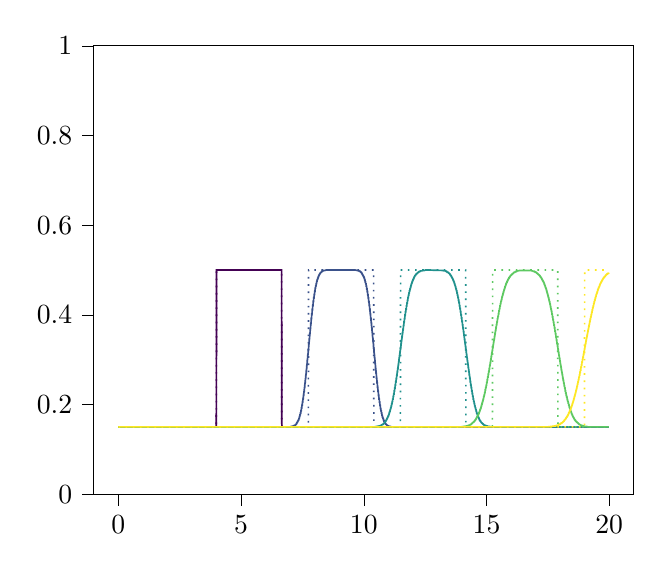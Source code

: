 % This file was created by tikzplotlib v0.9.8.
\begin{tikzpicture}

\definecolor{color0}{rgb}{0.267,0.005,0.329}
\definecolor{color1}{rgb}{0.23,0.322,0.546}
\definecolor{color2}{rgb}{0.128,0.567,0.551}
\definecolor{color3}{rgb}{0.369,0.789,0.383}
\definecolor{color4}{rgb}{0.993,0.906,0.144}

\begin{axis}[
legend cell align={left},
legend style={fill opacity=0.8, draw opacity=1, text opacity=1, draw=white!80!black},
tick align=outside,
tick pos=left,
x grid style={white!69.02!black},
xmin=-1.0, xmax=20.989,
xtick style={color=black},
y grid style={white!69.02!black},
ymin=0, ymax=1,
ytick style={color=black}
]
\addplot [semithick, color0, forget plot]
table {%
0 0.15
3.99 0.15
4 0.5
6.65 0.5
6.66 0.15
19.99 0.15
};
\addplot [semithick, color0, dotted, forget plot]
table {%
0 0.15
3.99 0.15
4 0.5
6.65 0.5
6.66 0.15
19.99 0.15
};
\addplot [semithick, color1, forget plot]
table {%
0 0.15
6.99 0.15
7.13 0.152
7.14 0.152
7.15 0.152
7.16 0.153
7.17 0.153
7.18 0.153
7.19 0.153
7.2 0.154
7.21 0.154
7.22 0.155
7.23 0.155
7.24 0.156
7.25 0.156
7.26 0.158
7.27 0.158
7.28 0.16
7.29 0.16
7.3 0.162
7.31 0.162
7.32 0.164
7.33 0.164
7.34 0.166
7.35 0.166
7.36 0.169
7.37 0.169
7.38 0.173
7.39 0.173
7.4 0.177
7.41 0.177
7.42 0.181
7.43 0.181
7.44 0.186
7.45 0.186
7.46 0.192
7.47 0.192
7.48 0.198
7.49 0.198
7.5 0.205
7.51 0.205
7.52 0.212
7.53 0.212
7.54 0.22
7.55 0.22
7.56 0.228
7.57 0.228
7.58 0.237
7.59 0.237
7.6 0.247
7.61 0.247
7.62 0.257
7.63 0.257
7.64 0.267
7.65 0.267
7.66 0.278
7.67 0.278
7.68 0.289
7.69 0.289
7.7 0.301
7.71 0.301
7.72 0.312
7.73 0.312
7.74 0.324
7.75 0.324
7.76 0.336
7.77 0.336
7.78 0.347
7.79 0.347
7.8 0.359
7.81 0.359
7.82 0.37
7.83 0.37
7.84 0.381
7.85 0.381
7.86 0.392
7.87 0.392
7.88 0.402
7.89 0.402
7.9 0.412
7.91 0.412
7.92 0.421
7.93 0.421
7.94 0.43
7.95 0.43
7.96 0.438
7.97 0.438
7.98 0.445
7.99 0.445
8 0.452
8.01 0.452
8.02 0.459
8.03 0.459
8.04 0.464
8.05 0.464
8.06 0.469
8.07 0.469
8.08 0.474
8.09 0.474
8.1 0.478
8.11 0.478
8.12 0.481
8.13 0.481
8.14 0.484
8.15 0.484
8.16 0.487
8.17 0.487
8.18 0.489
8.19 0.489
8.2 0.491
8.21 0.491
8.22 0.493
8.23 0.493
8.24 0.494
8.25 0.494
8.26 0.495
8.27 0.495
8.28 0.496
8.29 0.496
8.3 0.497
8.31 0.497
8.32 0.498
8.33 0.498
8.34 0.498
8.35 0.498
8.36 0.499
8.39 0.499
8.42 0.499
8.47 0.5
8.53 0.5
8.65 0.5
9.31 0.5
9.65 0.5
9.79 0.498
9.8 0.498
9.81 0.498
9.82 0.497
9.83 0.497
9.84 0.497
9.85 0.497
9.86 0.496
9.87 0.496
9.88 0.495
9.89 0.495
9.9 0.494
9.91 0.494
9.92 0.492
9.93 0.492
9.94 0.49
9.95 0.49
9.96 0.488
9.97 0.488
9.98 0.486
9.99 0.486
10 0.484
10.01 0.484
10.02 0.481
10.03 0.481
10.04 0.477
10.05 0.477
10.06 0.473
10.07 0.473
10.08 0.469
10.09 0.469
10.1 0.464
10.11 0.464
10.12 0.458
10.13 0.458
10.14 0.452
10.15 0.452
10.16 0.445
10.17 0.445
10.18 0.438
10.19 0.438
10.2 0.43
10.21 0.43
10.22 0.422
10.23 0.422
10.24 0.413
10.25 0.413
10.26 0.403
10.27 0.403
10.28 0.393
10.29 0.393
10.3 0.383
10.31 0.383
10.32 0.372
10.33 0.372
10.34 0.361
10.35 0.361
10.36 0.349
10.37 0.349
10.38 0.338
10.39 0.338
10.4 0.326
10.41 0.326
10.42 0.314
10.43 0.314
10.44 0.303
10.45 0.303
10.46 0.291
10.47 0.291
10.48 0.28
10.49 0.28
10.5 0.269
10.51 0.269
10.52 0.258
10.53 0.258
10.54 0.248
10.55 0.248
10.56 0.238
10.57 0.238
10.58 0.229
10.59 0.229
10.6 0.22
10.61 0.22
10.62 0.212
10.63 0.212
10.64 0.205
10.65 0.205
10.66 0.198
10.67 0.198
10.68 0.191
10.69 0.191
10.7 0.186
10.71 0.186
10.72 0.181
10.73 0.181
10.74 0.176
10.75 0.176
10.76 0.172
10.77 0.172
10.78 0.169
10.79 0.169
10.8 0.166
10.81 0.166
10.82 0.163
10.83 0.163
10.84 0.161
10.85 0.161
10.86 0.159
10.87 0.159
10.88 0.157
10.89 0.157
10.9 0.156
10.91 0.156
10.92 0.155
10.93 0.155
10.94 0.154
10.95 0.154
10.96 0.153
10.97 0.153
10.98 0.152
10.99 0.152
11 0.152
11.01 0.152
11.02 0.151
11.05 0.151
11.08 0.151
11.13 0.15
11.19 0.15
11.31 0.15
11.98 0.15
19.99 0.15
};
\addplot [semithick, color1, dotted, forget plot]
table {%
0 0.15
7.74 0.15
7.75 0.5
10.4 0.5
10.41 0.15
19.99 0.15
};
\addplot [semithick, color2, forget plot]
table {%
0 0.15
10.43 0.15
10.63 0.152
10.66 0.152
10.67 0.152
10.68 0.153
10.69 0.153
10.7 0.153
10.71 0.153
10.72 0.154
10.73 0.154
10.74 0.155
10.75 0.155
10.76 0.155
10.77 0.155
10.78 0.156
10.79 0.156
10.8 0.157
10.81 0.157
10.82 0.158
10.83 0.158
10.84 0.159
10.85 0.159
10.86 0.161
10.87 0.161
10.88 0.162
10.89 0.162
10.9 0.164
10.91 0.164
10.92 0.166
10.93 0.166
10.94 0.168
10.95 0.168
10.96 0.17
10.97 0.17
10.98 0.173
10.99 0.173
11 0.175
11.01 0.175
11.02 0.178
11.03 0.178
11.04 0.182
11.05 0.182
11.06 0.185
11.07 0.185
11.08 0.189
11.09 0.189
11.1 0.193
11.11 0.193
11.12 0.197
11.13 0.197
11.14 0.202
11.15 0.202
11.16 0.207
11.17 0.207
11.18 0.212
11.19 0.212
11.2 0.218
11.21 0.218
11.22 0.223
11.23 0.223
11.24 0.23
11.25 0.23
11.26 0.236
11.27 0.236
11.28 0.243
11.29 0.243
11.3 0.25
11.31 0.25
11.32 0.257
11.33 0.257
11.34 0.264
11.35 0.264
11.36 0.272
11.37 0.272
11.38 0.279
11.39 0.279
11.4 0.287
11.41 0.287
11.42 0.295
11.43 0.295
11.44 0.304
11.45 0.304
11.46 0.312
11.47 0.312
11.48 0.32
11.49 0.32
11.5 0.328
11.51 0.328
11.52 0.337
11.53 0.337
11.54 0.345
11.55 0.345
11.56 0.353
11.57 0.353
11.58 0.361
11.59 0.361
11.6 0.369
11.61 0.369
11.62 0.377
11.63 0.377
11.64 0.385
11.65 0.385
11.66 0.392
11.67 0.392
11.68 0.4
11.69 0.4
11.7 0.407
11.71 0.407
11.72 0.413
11.73 0.413
11.74 0.42
11.75 0.42
11.76 0.426
11.77 0.426
11.78 0.432
11.79 0.432
11.8 0.438
11.81 0.438
11.82 0.443
11.83 0.443
11.84 0.448
11.85 0.448
11.86 0.453
11.87 0.453
11.88 0.457
11.89 0.457
11.9 0.461
11.91 0.461
11.92 0.465
11.93 0.465
11.94 0.469
11.95 0.469
11.96 0.472
11.97 0.472
11.98 0.475
11.99 0.475
12 0.478
12.01 0.478
12.02 0.48
12.03 0.48
12.04 0.483
12.05 0.483
12.06 0.485
12.07 0.485
12.08 0.487
12.09 0.487
12.1 0.488
12.11 0.488
12.12 0.49
12.13 0.49
12.14 0.491
12.15 0.491
12.16 0.492
12.17 0.492
12.18 0.493
12.19 0.493
12.2 0.494
12.21 0.494
12.22 0.495
12.23 0.495
12.24 0.496
12.25 0.496
12.26 0.496
12.27 0.496
12.28 0.497
12.29 0.497
12.3 0.497
12.31 0.497
12.32 0.498
12.33 0.498
12.34 0.498
12.37 0.498
12.4 0.499
12.43 0.499
12.47 0.499
12.52 0.5
13.17 0.499
13.24 0.499
13.27 0.498
13.3 0.498
13.31 0.498
13.32 0.498
13.33 0.498
13.34 0.497
13.35 0.497
13.36 0.497
13.37 0.497
13.38 0.496
13.39 0.496
13.4 0.495
13.41 0.495
13.42 0.495
13.43 0.495
13.44 0.494
13.45 0.494
13.46 0.493
13.47 0.493
13.48 0.492
13.49 0.492
13.5 0.491
13.51 0.491
13.52 0.489
13.53 0.489
13.54 0.488
13.55 0.488
13.56 0.486
13.57 0.486
13.58 0.484
13.59 0.484
13.6 0.482
13.61 0.482
13.62 0.48
13.63 0.48
13.64 0.477
13.65 0.477
13.66 0.475
13.67 0.475
13.68 0.472
13.69 0.472
13.7 0.468
13.71 0.468
13.72 0.465
13.73 0.465
13.74 0.461
13.75 0.461
13.76 0.457
13.77 0.457
13.78 0.453
13.79 0.453
13.8 0.448
13.81 0.448
13.82 0.443
13.83 0.443
13.84 0.438
13.85 0.438
13.86 0.432
13.87 0.432
13.88 0.427
13.89 0.427
13.9 0.42
13.91 0.42
13.92 0.414
13.93 0.414
13.94 0.407
13.95 0.407
13.96 0.4
13.97 0.4
13.98 0.393
13.99 0.393
14 0.386
14.01 0.386
14.02 0.378
14.03 0.378
14.04 0.371
14.05 0.371
14.06 0.363
14.07 0.363
14.08 0.355
14.09 0.355
14.1 0.346
14.11 0.346
14.12 0.338
14.13 0.338
14.14 0.33
14.15 0.33
14.16 0.322
14.17 0.322
14.18 0.313
14.19 0.313
14.2 0.305
14.21 0.305
14.22 0.297
14.23 0.297
14.24 0.289
14.25 0.289
14.26 0.281
14.27 0.281
14.28 0.273
14.29 0.273
14.3 0.265
14.31 0.265
14.32 0.258
14.33 0.258
14.34 0.25
14.35 0.25
14.36 0.243
14.37 0.243
14.38 0.237
14.39 0.237
14.4 0.23
14.41 0.23
14.42 0.224
14.43 0.224
14.44 0.218
14.45 0.218
14.46 0.212
14.47 0.212
14.48 0.207
14.49 0.207
14.5 0.202
14.51 0.202
14.52 0.197
14.53 0.197
14.54 0.193
14.55 0.193
14.56 0.189
14.57 0.189
14.58 0.185
14.59 0.185
14.6 0.181
14.61 0.181
14.62 0.178
14.63 0.178
14.64 0.175
14.65 0.175
14.66 0.172
14.67 0.172
14.68 0.17
14.69 0.17
14.7 0.167
14.71 0.167
14.72 0.165
14.73 0.165
14.74 0.163
14.75 0.163
14.76 0.162
14.77 0.162
14.78 0.16
14.79 0.16
14.8 0.159
14.81 0.159
14.82 0.158
14.83 0.158
14.84 0.157
14.85 0.157
14.86 0.156
14.87 0.156
14.88 0.155
14.89 0.155
14.9 0.154
14.91 0.154
14.92 0.154
14.93 0.154
14.94 0.153
14.95 0.153
14.96 0.153
14.97 0.153
14.98 0.152
14.99 0.152
15 0.152
15.03 0.152
15.06 0.151
15.09 0.151
15.13 0.151
15.18 0.15
19.99 0.15
};
\addplot [semithick, color2, dotted, forget plot]
table {%
0 0.15
11.49 0.15
11.5 0.5
14.15 0.5
14.16 0.15
19.99 0.15
};
\addplot [semithick, color3, forget plot]
table {%
0 0.15
13.96 0.15
14.2 0.152
14.23 0.152
14.24 0.152
14.25 0.153
14.26 0.153
14.27 0.153
14.28 0.153
14.29 0.154
14.3 0.154
14.31 0.154
14.32 0.154
14.33 0.155
14.34 0.155
14.35 0.155
14.36 0.155
14.37 0.156
14.38 0.156
14.39 0.157
14.4 0.157
14.41 0.158
14.42 0.158
14.43 0.159
14.44 0.159
14.45 0.16
14.46 0.16
14.47 0.161
14.48 0.161
14.49 0.162
14.5 0.162
14.51 0.163
14.52 0.163
14.53 0.165
14.54 0.165
14.55 0.166
14.56 0.166
14.57 0.168
14.58 0.168
14.59 0.17
14.6 0.17
14.61 0.172
14.62 0.172
14.63 0.174
14.64 0.174
14.65 0.176
14.66 0.176
14.67 0.178
14.68 0.178
14.69 0.181
14.7 0.181
14.71 0.184
14.72 0.184
14.73 0.187
14.74 0.187
14.75 0.19
14.76 0.19
14.77 0.193
14.78 0.193
14.79 0.197
14.8 0.197
14.81 0.201
14.82 0.201
14.83 0.205
14.84 0.205
14.85 0.209
14.86 0.209
14.87 0.213
14.88 0.213
14.89 0.218
14.9 0.218
14.91 0.222
14.92 0.222
14.93 0.227
14.94 0.227
14.95 0.233
14.96 0.233
14.97 0.238
14.98 0.238
14.99 0.243
15 0.243
15.01 0.249
15.02 0.249
15.03 0.255
15.04 0.255
15.05 0.261
15.06 0.261
15.07 0.267
15.08 0.267
15.09 0.273
15.1 0.273
15.11 0.279
15.12 0.279
15.13 0.286
15.14 0.286
15.15 0.292
15.16 0.292
15.17 0.299
15.18 0.299
15.19 0.306
15.2 0.306
15.21 0.313
15.22 0.313
15.23 0.319
15.24 0.319
15.25 0.326
15.26 0.326
15.27 0.333
15.28 0.333
15.29 0.34
15.3 0.34
15.31 0.346
15.32 0.346
15.33 0.353
15.34 0.353
15.35 0.36
15.36 0.36
15.37 0.366
15.38 0.366
15.39 0.373
15.4 0.373
15.41 0.379
15.42 0.379
15.43 0.385
15.44 0.385
15.45 0.392
15.46 0.392
15.47 0.397
15.48 0.397
15.49 0.403
15.5 0.403
15.51 0.409
15.52 0.409
15.53 0.414
15.54 0.414
15.55 0.42
15.56 0.42
15.57 0.425
15.58 0.425
15.59 0.43
15.6 0.43
15.61 0.434
15.62 0.434
15.63 0.439
15.64 0.439
15.65 0.443
15.66 0.443
15.67 0.447
15.68 0.447
15.69 0.451
15.7 0.451
15.71 0.455
15.72 0.455
15.73 0.458
15.74 0.458
15.75 0.462
15.76 0.462
15.77 0.465
15.78 0.465
15.79 0.468
15.8 0.468
15.81 0.471
15.82 0.471
15.83 0.473
15.84 0.473
15.85 0.476
15.86 0.476
15.87 0.478
15.88 0.478
15.89 0.48
15.9 0.48
15.91 0.482
15.92 0.482
15.93 0.484
15.94 0.484
15.95 0.485
15.96 0.485
15.97 0.487
15.98 0.487
15.99 0.488
16 0.488
16.01 0.489
16.02 0.489
16.03 0.49
16.04 0.49
16.05 0.491
16.06 0.491
16.07 0.492
16.08 0.492
16.09 0.493
16.1 0.493
16.11 0.494
16.12 0.494
16.13 0.495
16.14 0.495
16.15 0.495
16.16 0.495
16.17 0.496
16.18 0.496
16.19 0.496
16.2 0.496
16.21 0.497
16.22 0.497
16.23 0.497
16.24 0.497
16.25 0.498
16.28 0.498
16.31 0.498
16.34 0.499
16.37 0.499
16.42 0.499
16.47 0.499
16.74 0.499
16.81 0.499
16.84 0.498
16.87 0.498
16.9 0.497
16.91 0.497
16.92 0.497
16.93 0.497
16.94 0.497
16.95 0.496
16.96 0.496
16.97 0.496
16.98 0.496
16.99 0.495
17 0.495
17.01 0.495
17.02 0.495
17.03 0.494
17.04 0.494
17.05 0.493
17.06 0.493
17.07 0.492
17.08 0.492
17.09 0.491
17.1 0.491
17.11 0.49
17.12 0.49
17.13 0.489
17.14 0.489
17.15 0.488
17.16 0.488
17.17 0.487
17.18 0.487
17.19 0.485
17.2 0.485
17.21 0.484
17.22 0.484
17.23 0.482
17.24 0.482
17.25 0.48
17.26 0.48
17.27 0.478
17.28 0.478
17.29 0.476
17.3 0.476
17.31 0.474
17.32 0.474
17.33 0.472
17.34 0.472
17.35 0.469
17.36 0.469
17.37 0.466
17.38 0.466
17.39 0.463
17.4 0.463
17.41 0.46
17.42 0.46
17.43 0.457
17.44 0.457
17.45 0.453
17.46 0.453
17.47 0.449
17.48 0.449
17.49 0.445
17.5 0.445
17.51 0.441
17.52 0.441
17.53 0.437
17.54 0.437
17.55 0.432
17.56 0.432
17.57 0.428
17.58 0.428
17.59 0.423
17.6 0.423
17.61 0.417
17.62 0.417
17.63 0.412
17.64 0.412
17.65 0.407
17.66 0.407
17.67 0.401
17.68 0.401
17.69 0.395
17.7 0.395
17.71 0.389
17.72 0.389
17.73 0.383
17.74 0.383
17.75 0.377
17.76 0.377
17.77 0.371
17.78 0.371
17.79 0.364
17.8 0.364
17.81 0.358
17.82 0.358
17.83 0.351
17.84 0.351
17.85 0.344
17.86 0.344
17.87 0.337
17.88 0.337
17.89 0.331
17.9 0.331
17.91 0.324
17.92 0.324
17.93 0.317
17.94 0.317
17.95 0.31
17.96 0.31
17.97 0.304
17.98 0.304
17.99 0.297
18 0.297
18.01 0.29
18.02 0.29
18.03 0.284
18.04 0.284
18.05 0.277
18.06 0.277
18.07 0.271
18.08 0.271
18.09 0.265
18.1 0.265
18.11 0.258
18.12 0.258
18.13 0.253
18.14 0.253
18.15 0.247
18.16 0.247
18.17 0.241
18.18 0.241
18.19 0.236
18.2 0.236
18.21 0.23
18.22 0.23
18.23 0.225
18.24 0.225
18.25 0.22
18.26 0.22
18.27 0.216
18.28 0.216
18.29 0.211
18.3 0.211
18.31 0.207
18.32 0.207
18.33 0.203
18.34 0.203
18.35 0.199
18.36 0.199
18.37 0.195
18.38 0.195
18.39 0.192
18.4 0.192
18.41 0.188
18.42 0.188
18.43 0.185
18.44 0.185
18.45 0.182
18.46 0.182
18.47 0.179
18.48 0.179
18.49 0.177
18.5 0.177
18.51 0.174
18.52 0.174
18.53 0.172
18.54 0.172
18.55 0.17
18.56 0.17
18.57 0.168
18.58 0.168
18.59 0.166
18.6 0.166
18.61 0.165
18.62 0.165
18.63 0.163
18.64 0.163
18.65 0.162
18.66 0.162
18.67 0.161
18.68 0.161
18.69 0.16
18.7 0.16
18.71 0.159
18.72 0.159
18.73 0.158
18.74 0.158
18.75 0.157
18.76 0.157
18.77 0.156
18.78 0.156
18.79 0.155
18.8 0.155
18.81 0.155
18.82 0.155
18.83 0.154
18.84 0.154
18.85 0.154
18.86 0.154
18.87 0.153
18.88 0.153
18.89 0.153
18.9 0.153
18.91 0.152
18.94 0.152
18.97 0.152
19 0.151
19.03 0.151
19.08 0.151
19.13 0.15
19.28 0.15
19.48 0.15
19.99 0.15
};
\addplot [semithick, color3, dotted, forget plot]
table {%
0 0.15
15.24 0.15
15.25 0.5
17.9 0.5
17.91 0.15
19.99 0.15
};
\addplot [semithick, color4, forget plot]
table {%
0 0.15
17.5 0.15
17.78 0.152
17.81 0.152
17.84 0.153
17.87 0.153
17.88 0.153
17.89 0.154
17.9 0.154
17.91 0.154
17.92 0.154
17.93 0.154
17.94 0.154
17.95 0.155
17.96 0.155
17.97 0.156
17.98 0.156
17.99 0.156
18 0.156
18.01 0.157
18.02 0.157
18.03 0.158
18.04 0.158
18.05 0.158
18.06 0.158
18.07 0.159
18.08 0.159
18.09 0.16
18.1 0.16
18.11 0.161
18.12 0.161
18.13 0.162
18.14 0.162
18.15 0.163
18.16 0.163
18.17 0.165
18.18 0.165
18.19 0.166
18.2 0.166
18.21 0.167
18.22 0.167
18.23 0.169
18.24 0.169
18.25 0.171
18.26 0.171
18.27 0.172
18.28 0.172
18.29 0.174
18.3 0.174
18.31 0.176
18.32 0.176
18.33 0.178
18.34 0.178
18.35 0.181
18.36 0.181
18.37 0.183
18.38 0.183
18.39 0.186
18.4 0.186
18.41 0.188
18.42 0.188
18.43 0.191
18.44 0.191
18.45 0.194
18.46 0.194
18.47 0.197
18.48 0.197
18.49 0.2
18.5 0.2
18.51 0.204
18.52 0.204
18.53 0.207
18.54 0.207
18.55 0.211
18.56 0.211
18.57 0.215
18.58 0.215
18.59 0.219
18.6 0.219
18.61 0.223
18.62 0.223
18.63 0.227
18.64 0.227
18.65 0.232
18.66 0.232
18.67 0.236
18.68 0.236
18.69 0.241
18.7 0.241
18.71 0.246
18.72 0.246
18.73 0.251
18.74 0.251
18.75 0.256
18.76 0.256
18.77 0.261
18.78 0.261
18.79 0.266
18.8 0.266
18.81 0.272
18.82 0.272
18.83 0.277
18.84 0.277
18.85 0.283
18.86 0.283
18.87 0.288
18.88 0.288
18.89 0.294
18.9 0.294
18.91 0.3
18.92 0.3
18.93 0.305
18.94 0.305
18.95 0.311
18.96 0.311
18.97 0.317
18.98 0.317
18.99 0.323
19 0.323
19.01 0.329
19.02 0.329
19.03 0.335
19.04 0.335
19.05 0.341
19.06 0.341
19.07 0.347
19.08 0.347
19.09 0.352
19.1 0.352
19.11 0.358
19.12 0.358
19.13 0.364
19.14 0.364
19.15 0.369
19.16 0.369
19.17 0.375
19.18 0.375
19.19 0.38
19.2 0.38
19.21 0.386
19.22 0.386
19.23 0.391
19.24 0.391
19.25 0.396
19.26 0.396
19.27 0.401
19.28 0.401
19.29 0.406
19.3 0.406
19.31 0.411
19.32 0.411
19.33 0.416
19.34 0.416
19.35 0.42
19.36 0.42
19.37 0.425
19.38 0.425
19.39 0.429
19.4 0.429
19.41 0.433
19.42 0.433
19.43 0.437
19.44 0.437
19.45 0.441
19.46 0.441
19.47 0.445
19.48 0.445
19.49 0.448
19.5 0.448
19.51 0.451
19.52 0.451
19.53 0.455
19.54 0.455
19.55 0.458
19.56 0.458
19.57 0.461
19.58 0.461
19.59 0.463
19.6 0.463
19.61 0.466
19.62 0.466
19.63 0.469
19.64 0.469
19.65 0.471
19.66 0.471
19.67 0.473
19.68 0.473
19.69 0.475
19.7 0.475
19.71 0.477
19.72 0.477
19.73 0.479
19.74 0.479
19.75 0.481
19.76 0.481
19.77 0.482
19.78 0.482
19.79 0.484
19.8 0.484
19.81 0.485
19.82 0.485
19.83 0.486
19.84 0.486
19.85 0.488
19.86 0.488
19.87 0.489
19.88 0.489
19.89 0.49
19.9 0.49
19.91 0.491
19.92 0.491
19.93 0.492
19.94 0.492
19.95 0.492
19.96 0.492
19.97 0.493
19.98 0.493
19.99 0.494
};
\addplot [semithick, color4, dotted, forget plot]
table {%
0 0.15
18.99 0.15
19 0.5
19.99 0.5
};
\end{axis}

\end{tikzpicture}
